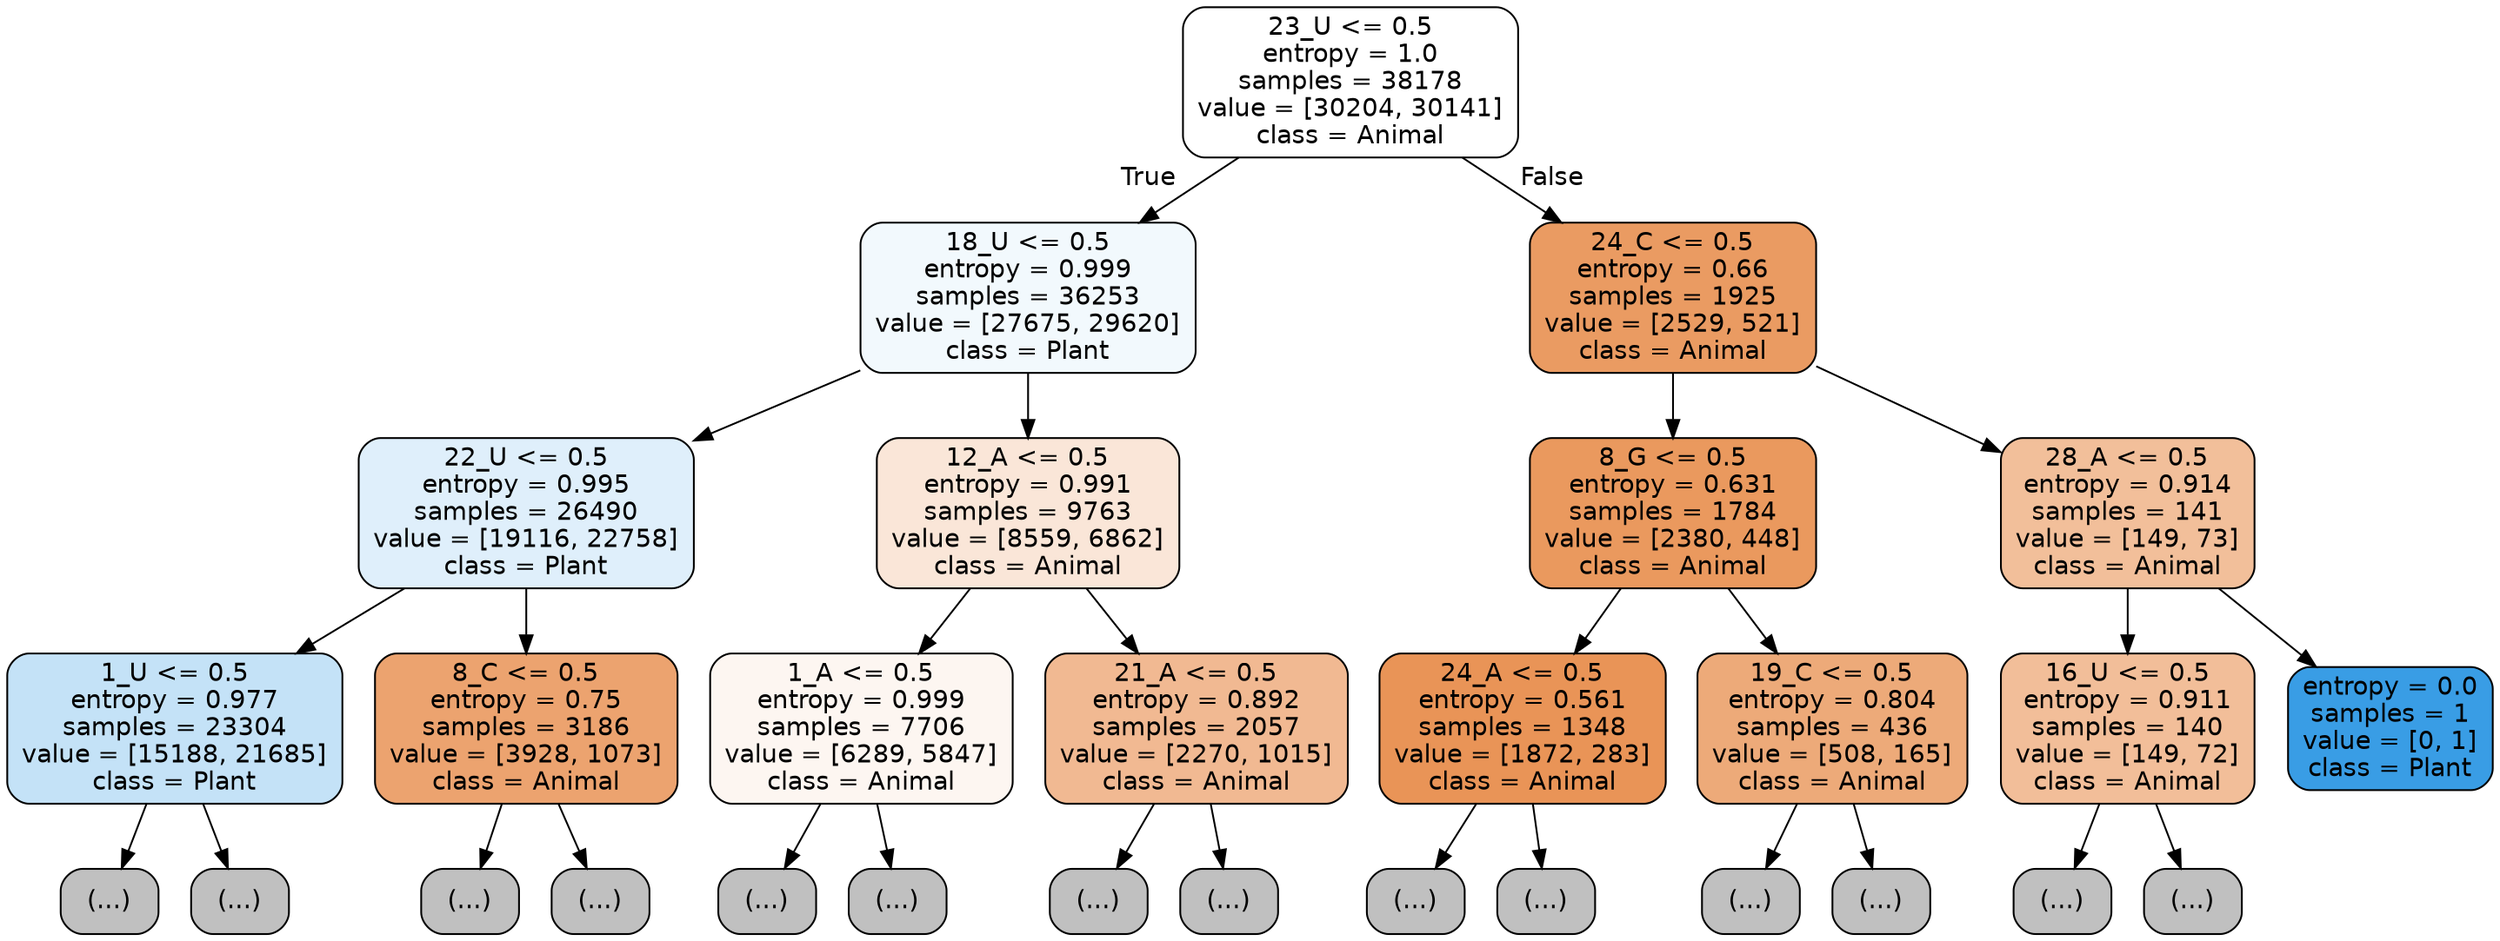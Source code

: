digraph Tree {
node [shape=box, style="filled, rounded", color="black", fontname="helvetica"] ;
edge [fontname="helvetica"] ;
0 [label="23_U <= 0.5\nentropy = 1.0\nsamples = 38178\nvalue = [30204, 30141]\nclass = Animal", fillcolor="#ffffff"] ;
1 [label="18_U <= 0.5\nentropy = 0.999\nsamples = 36253\nvalue = [27675, 29620]\nclass = Plant", fillcolor="#f2f9fd"] ;
0 -> 1 [labeldistance=2.5, labelangle=45, headlabel="True"] ;
2 [label="22_U <= 0.5\nentropy = 0.995\nsamples = 26490\nvalue = [19116, 22758]\nclass = Plant", fillcolor="#dfeffb"] ;
1 -> 2 ;
3 [label="1_U <= 0.5\nentropy = 0.977\nsamples = 23304\nvalue = [15188, 21685]\nclass = Plant", fillcolor="#c4e2f7"] ;
2 -> 3 ;
4 [label="(...)", fillcolor="#C0C0C0"] ;
3 -> 4 ;
6023 [label="(...)", fillcolor="#C0C0C0"] ;
3 -> 6023 ;
10464 [label="8_C <= 0.5\nentropy = 0.75\nsamples = 3186\nvalue = [3928, 1073]\nclass = Animal", fillcolor="#eca36f"] ;
2 -> 10464 ;
10465 [label="(...)", fillcolor="#C0C0C0"] ;
10464 -> 10465 ;
11512 [label="(...)", fillcolor="#C0C0C0"] ;
10464 -> 11512 ;
11787 [label="12_A <= 0.5\nentropy = 0.991\nsamples = 9763\nvalue = [8559, 6862]\nclass = Animal", fillcolor="#fae6d8"] ;
1 -> 11787 ;
11788 [label="1_A <= 0.5\nentropy = 0.999\nsamples = 7706\nvalue = [6289, 5847]\nclass = Animal", fillcolor="#fdf6f1"] ;
11787 -> 11788 ;
11789 [label="(...)", fillcolor="#C0C0C0"] ;
11788 -> 11789 ;
14372 [label="(...)", fillcolor="#C0C0C0"] ;
11788 -> 14372 ;
15111 [label="21_A <= 0.5\nentropy = 0.892\nsamples = 2057\nvalue = [2270, 1015]\nclass = Animal", fillcolor="#f1b992"] ;
11787 -> 15111 ;
15112 [label="(...)", fillcolor="#C0C0C0"] ;
15111 -> 15112 ;
15895 [label="(...)", fillcolor="#C0C0C0"] ;
15111 -> 15895 ;
16126 [label="24_C <= 0.5\nentropy = 0.66\nsamples = 1925\nvalue = [2529, 521]\nclass = Animal", fillcolor="#ea9b62"] ;
0 -> 16126 [labeldistance=2.5, labelangle=-45, headlabel="False"] ;
16127 [label="8_G <= 0.5\nentropy = 0.631\nsamples = 1784\nvalue = [2380, 448]\nclass = Animal", fillcolor="#ea995e"] ;
16126 -> 16127 ;
16128 [label="24_A <= 0.5\nentropy = 0.561\nsamples = 1348\nvalue = [1872, 283]\nclass = Animal", fillcolor="#e99457"] ;
16127 -> 16128 ;
16129 [label="(...)", fillcolor="#C0C0C0"] ;
16128 -> 16129 ;
16628 [label="(...)", fillcolor="#C0C0C0"] ;
16128 -> 16628 ;
16681 [label="19_C <= 0.5\nentropy = 0.804\nsamples = 436\nvalue = [508, 165]\nclass = Animal", fillcolor="#edaa79"] ;
16127 -> 16681 ;
16682 [label="(...)", fillcolor="#C0C0C0"] ;
16681 -> 16682 ;
16793 [label="(...)", fillcolor="#C0C0C0"] ;
16681 -> 16793 ;
16840 [label="28_A <= 0.5\nentropy = 0.914\nsamples = 141\nvalue = [149, 73]\nclass = Animal", fillcolor="#f2bf9a"] ;
16126 -> 16840 ;
16841 [label="16_U <= 0.5\nentropy = 0.911\nsamples = 140\nvalue = [149, 72]\nclass = Animal", fillcolor="#f2be99"] ;
16840 -> 16841 ;
16842 [label="(...)", fillcolor="#C0C0C0"] ;
16841 -> 16842 ;
16891 [label="(...)", fillcolor="#C0C0C0"] ;
16841 -> 16891 ;
16916 [label="entropy = 0.0\nsamples = 1\nvalue = [0, 1]\nclass = Plant", fillcolor="#399de5"] ;
16840 -> 16916 ;
}